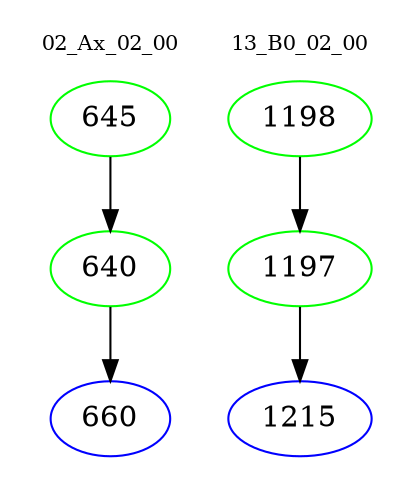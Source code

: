 digraph{
subgraph cluster_0 {
color = white
label = "02_Ax_02_00";
fontsize=10;
T0_645 [label="645", color="green"]
T0_645 -> T0_640 [color="black"]
T0_640 [label="640", color="green"]
T0_640 -> T0_660 [color="black"]
T0_660 [label="660", color="blue"]
}
subgraph cluster_1 {
color = white
label = "13_B0_02_00";
fontsize=10;
T1_1198 [label="1198", color="green"]
T1_1198 -> T1_1197 [color="black"]
T1_1197 [label="1197", color="green"]
T1_1197 -> T1_1215 [color="black"]
T1_1215 [label="1215", color="blue"]
}
}
